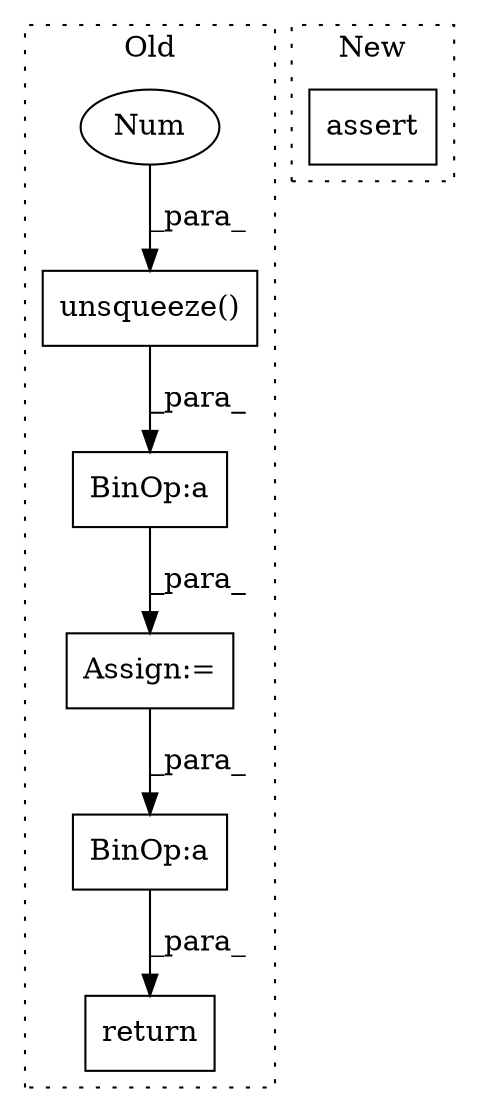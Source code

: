 digraph G {
subgraph cluster0 {
1 [label="unsqueeze()" a="75" s="4508,4554" l="45,1" shape="box"];
3 [label="Num" a="76" s="4553" l="1" shape="ellipse"];
4 [label="Assign:=" a="68" s="4678" l="3" shape="box"];
5 [label="BinOp:a" a="82" s="4685" l="3" shape="box"];
6 [label="BinOp:a" a="82" s="5617" l="3" shape="box"];
7 [label="return" a="93" s="5643" l="7" shape="box"];
label = "Old";
style="dotted";
}
subgraph cluster1 {
2 [label="assert" a="65" s="4926" l="7" shape="box"];
label = "New";
style="dotted";
}
1 -> 5 [label="_para_"];
3 -> 1 [label="_para_"];
4 -> 6 [label="_para_"];
5 -> 4 [label="_para_"];
6 -> 7 [label="_para_"];
}